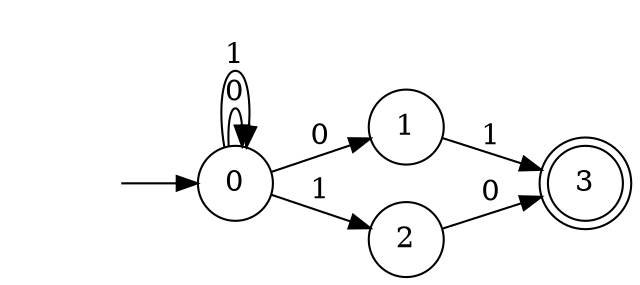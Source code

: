 digraph finite_state_machine{
	rankdir=LR;
	node [shape = doublecircle]; 3;
	node [shape = circle];
	init [shape=none, label=""];
	init -> 0;
	0 -> 0 [label = "0"];
	0 -> 1 [label = "0"];
	0 -> 0 [label = "1"];
	0 -> 2 [label = "1"];
	1 -> 3 [label = "1"];
	2 -> 3 [label = "0"];
}
